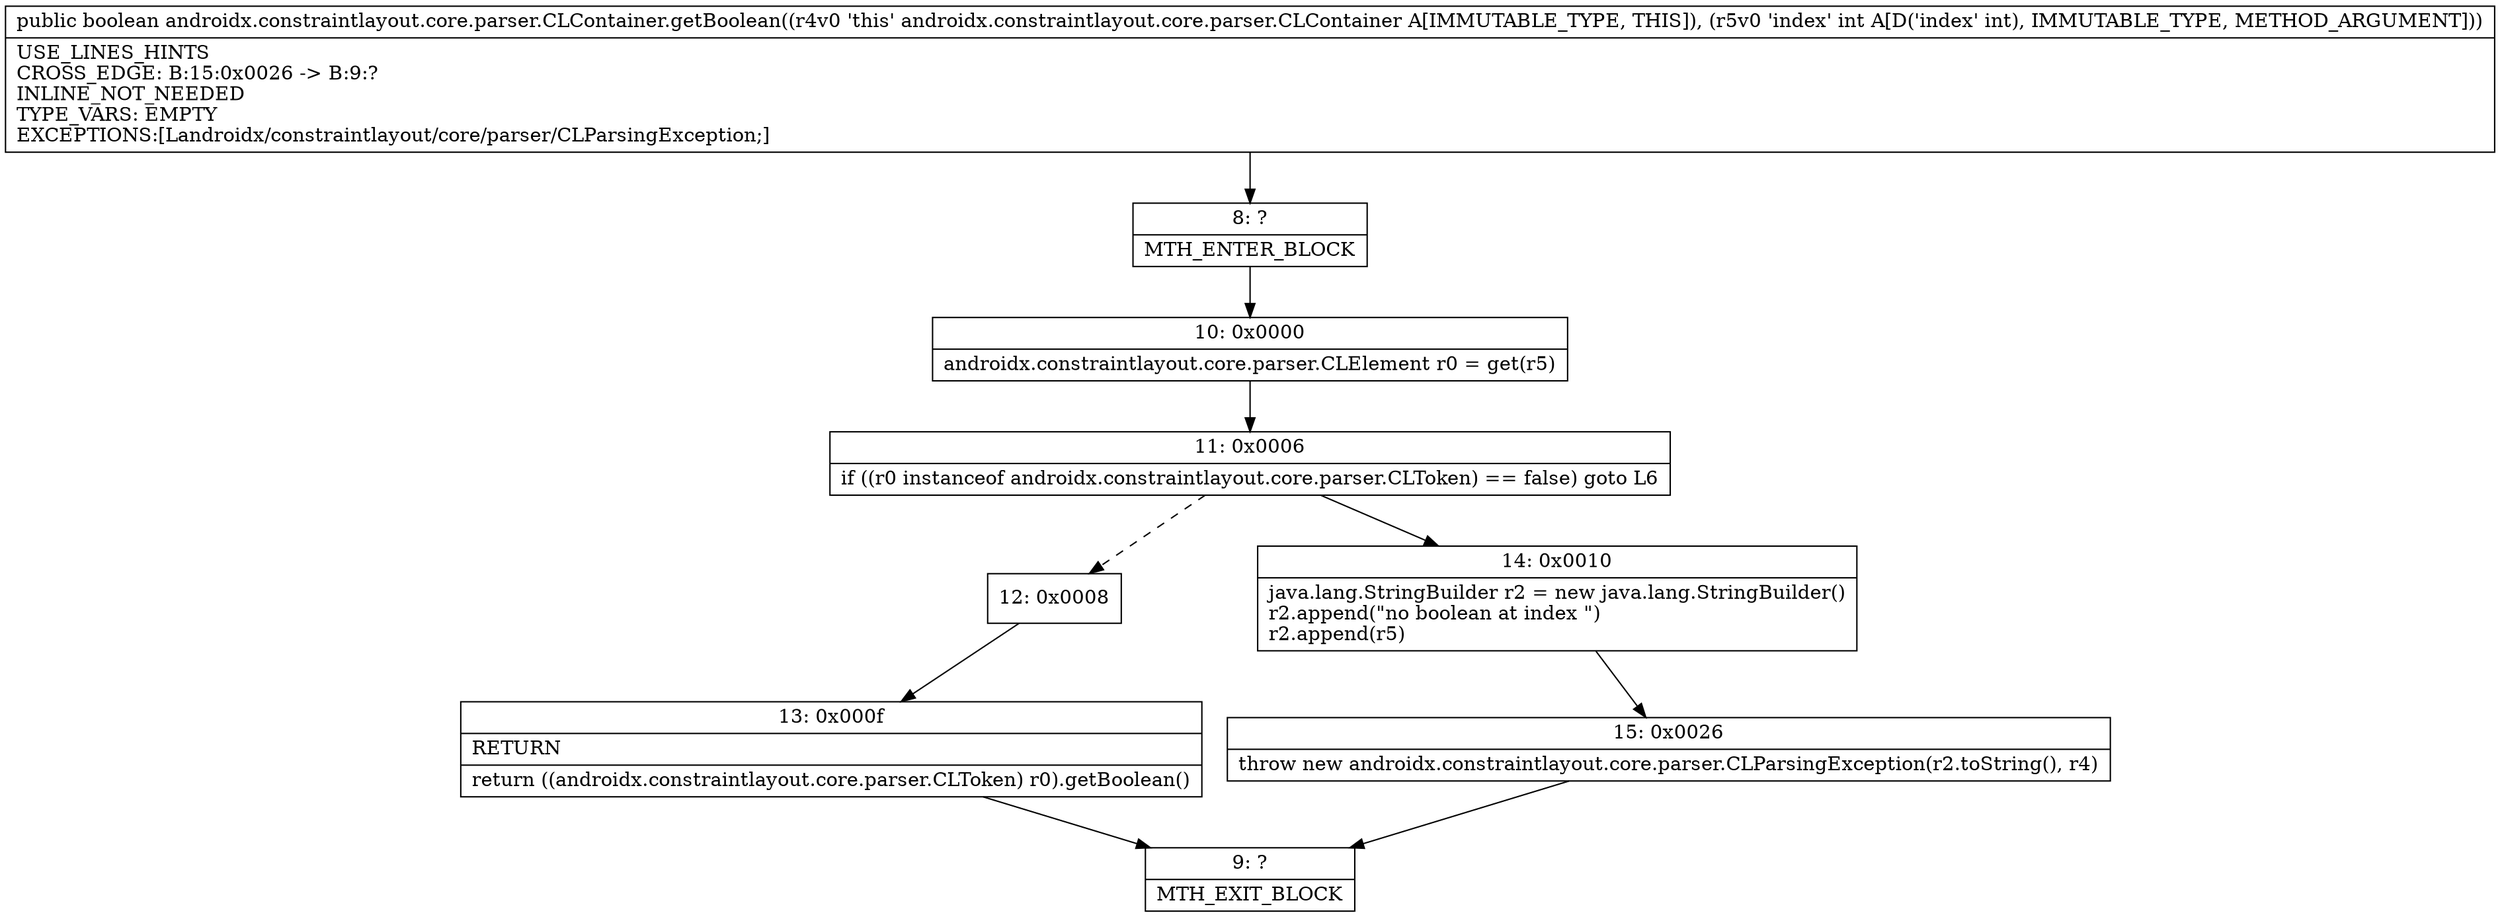 digraph "CFG forandroidx.constraintlayout.core.parser.CLContainer.getBoolean(I)Z" {
Node_8 [shape=record,label="{8\:\ ?|MTH_ENTER_BLOCK\l}"];
Node_10 [shape=record,label="{10\:\ 0x0000|androidx.constraintlayout.core.parser.CLElement r0 = get(r5)\l}"];
Node_11 [shape=record,label="{11\:\ 0x0006|if ((r0 instanceof androidx.constraintlayout.core.parser.CLToken) == false) goto L6\l}"];
Node_12 [shape=record,label="{12\:\ 0x0008}"];
Node_13 [shape=record,label="{13\:\ 0x000f|RETURN\l|return ((androidx.constraintlayout.core.parser.CLToken) r0).getBoolean()\l}"];
Node_9 [shape=record,label="{9\:\ ?|MTH_EXIT_BLOCK\l}"];
Node_14 [shape=record,label="{14\:\ 0x0010|java.lang.StringBuilder r2 = new java.lang.StringBuilder()\lr2.append(\"no boolean at index \")\lr2.append(r5)\l}"];
Node_15 [shape=record,label="{15\:\ 0x0026|throw new androidx.constraintlayout.core.parser.CLParsingException(r2.toString(), r4)\l}"];
MethodNode[shape=record,label="{public boolean androidx.constraintlayout.core.parser.CLContainer.getBoolean((r4v0 'this' androidx.constraintlayout.core.parser.CLContainer A[IMMUTABLE_TYPE, THIS]), (r5v0 'index' int A[D('index' int), IMMUTABLE_TYPE, METHOD_ARGUMENT]))  | USE_LINES_HINTS\lCROSS_EDGE: B:15:0x0026 \-\> B:9:?\lINLINE_NOT_NEEDED\lTYPE_VARS: EMPTY\lEXCEPTIONS:[Landroidx\/constraintlayout\/core\/parser\/CLParsingException;]\l}"];
MethodNode -> Node_8;Node_8 -> Node_10;
Node_10 -> Node_11;
Node_11 -> Node_12[style=dashed];
Node_11 -> Node_14;
Node_12 -> Node_13;
Node_13 -> Node_9;
Node_14 -> Node_15;
Node_15 -> Node_9;
}

